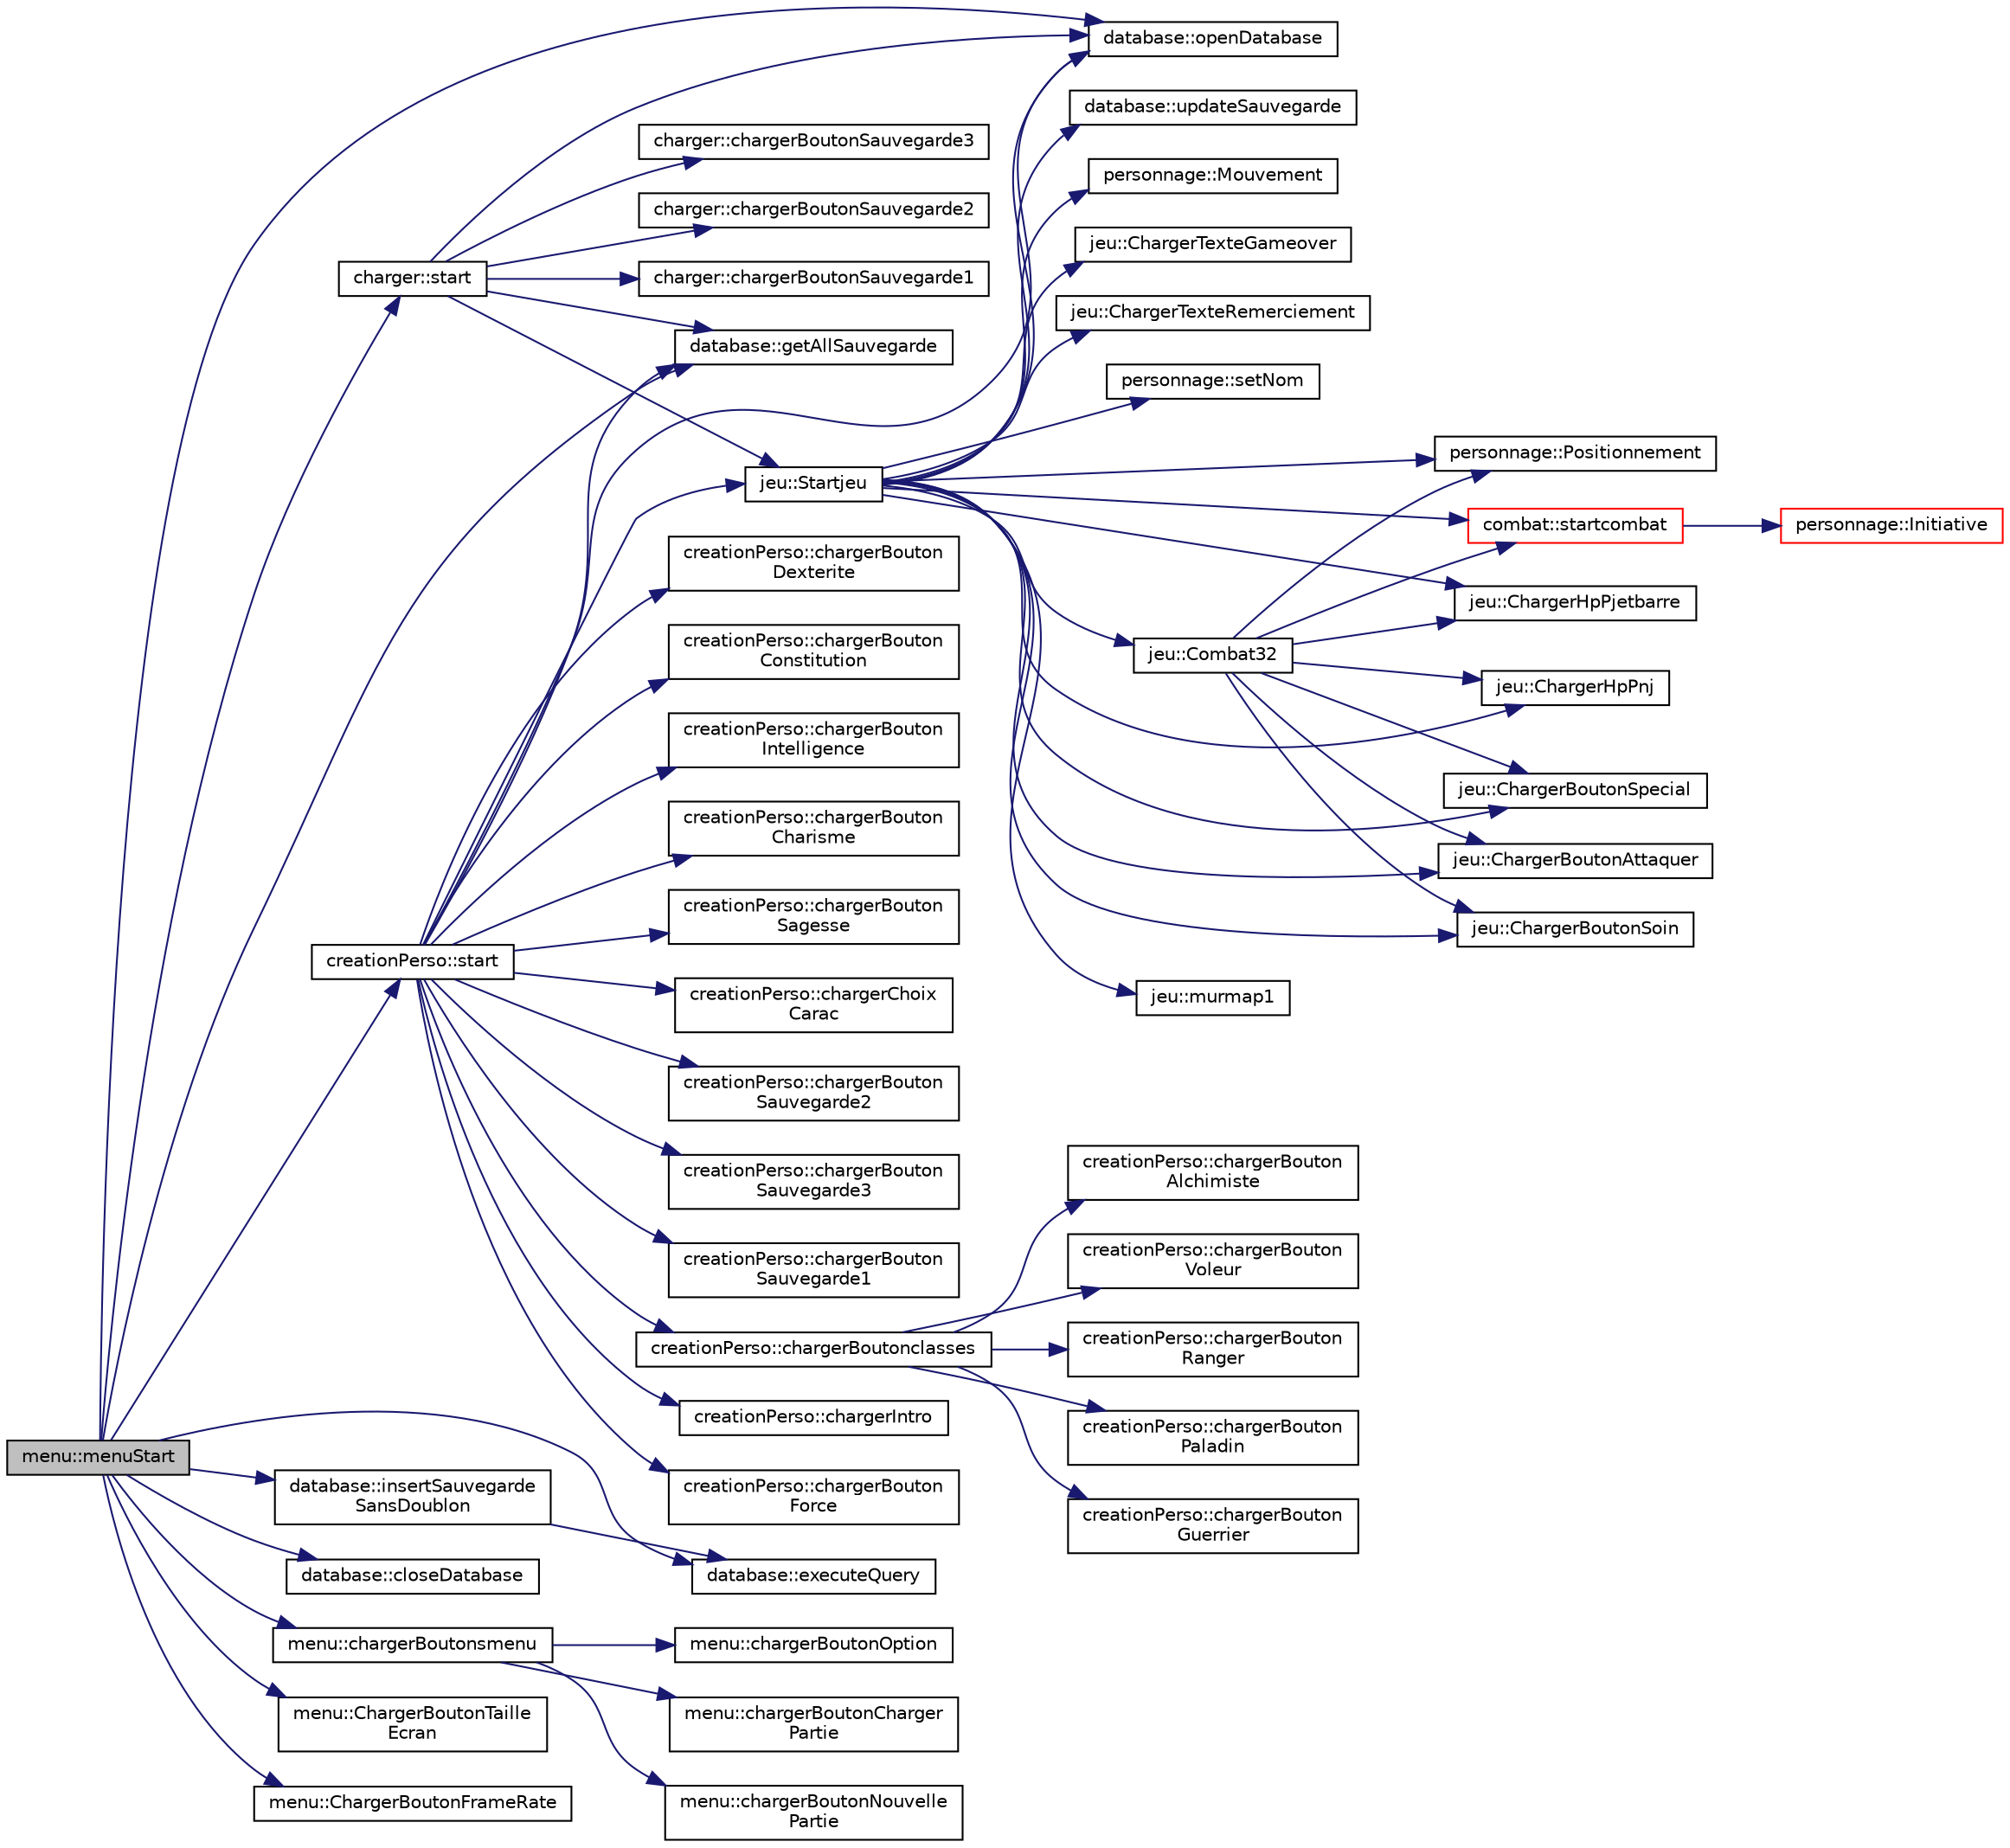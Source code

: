 digraph "menu::menuStart"
{
  edge [fontname="Helvetica",fontsize="10",labelfontname="Helvetica",labelfontsize="10"];
  node [fontname="Helvetica",fontsize="10",shape=record];
  rankdir="LR";
  Node28 [label="menu::menuStart",height=0.2,width=0.4,color="black", fillcolor="grey75", style="filled", fontcolor="black"];
  Node28 -> Node29 [color="midnightblue",fontsize="10",style="solid",fontname="Helvetica"];
  Node29 [label="database::openDatabase",height=0.2,width=0.4,color="black", fillcolor="white", style="filled",URL="$classdatabase.html#a746cfcb8f33de37f99cabce2eef26d2d",tooltip="connection de la base de donnee "];
  Node28 -> Node30 [color="midnightblue",fontsize="10",style="solid",fontname="Helvetica"];
  Node30 [label="database::executeQuery",height=0.2,width=0.4,color="black", fillcolor="white", style="filled",URL="$classdatabase.html#a2ca3b61b5dbb7f02220fd5bc277dcb8a",tooltip="permet l&#39;execution de requete SQL "];
  Node28 -> Node31 [color="midnightblue",fontsize="10",style="solid",fontname="Helvetica"];
  Node31 [label="database::insertSauvegarde\lSansDoublon",height=0.2,width=0.4,color="black", fillcolor="white", style="filled",URL="$classdatabase.html#a287490545fa5fe82219162c6254abbfc",tooltip="permet l&#39;insertion sans doublon "];
  Node31 -> Node30 [color="midnightblue",fontsize="10",style="solid",fontname="Helvetica"];
  Node28 -> Node32 [color="midnightblue",fontsize="10",style="solid",fontname="Helvetica"];
  Node32 [label="database::getAllSauvegarde",height=0.2,width=0.4,color="black", fillcolor="white", style="filled",URL="$classdatabase.html#abf69b9f69151bd9697365b9d69026273",tooltip="retourne la liste de sauvegarde "];
  Node28 -> Node33 [color="midnightblue",fontsize="10",style="solid",fontname="Helvetica"];
  Node33 [label="database::closeDatabase",height=0.2,width=0.4,color="black", fillcolor="white", style="filled",URL="$classdatabase.html#a9c47659b372a4f36bf68413499d4ea95",tooltip="fermeture de la connection a la base de donnee "];
  Node28 -> Node34 [color="midnightblue",fontsize="10",style="solid",fontname="Helvetica"];
  Node34 [label="menu::chargerBoutonsmenu",height=0.2,width=0.4,color="black", fillcolor="white", style="filled",URL="$classmenu.html#acf8e92d81eea07dc6b5dc023469a90ff",tooltip="genere tout les boutons des menu "];
  Node34 -> Node35 [color="midnightblue",fontsize="10",style="solid",fontname="Helvetica"];
  Node35 [label="menu::chargerBoutonOption",height=0.2,width=0.4,color="black", fillcolor="white", style="filled",URL="$classmenu.html#a7b9fc371fe13a2bf37e876d7635299c9",tooltip="creer un bouton BoutonOption "];
  Node34 -> Node36 [color="midnightblue",fontsize="10",style="solid",fontname="Helvetica"];
  Node36 [label="menu::chargerBoutonCharger\lPartie",height=0.2,width=0.4,color="black", fillcolor="white", style="filled",URL="$classmenu.html#ac5f982433431cf4a89d6b8abf6f9cc69",tooltip="creer un bouton BoutonChargerPartie "];
  Node34 -> Node37 [color="midnightblue",fontsize="10",style="solid",fontname="Helvetica"];
  Node37 [label="menu::chargerBoutonNouvelle\lPartie",height=0.2,width=0.4,color="black", fillcolor="white", style="filled",URL="$classmenu.html#ae677fc7873a22b0ed1de9f1f53e85d37",tooltip="creer un bouton BoutonNouvellePartie "];
  Node28 -> Node38 [color="midnightblue",fontsize="10",style="solid",fontname="Helvetica"];
  Node38 [label="creationPerso::start",height=0.2,width=0.4,color="black", fillcolor="white", style="filled",URL="$classcreation_perso.html#abb820eec1f9ab02fb303926d50751f46",tooltip="lance le questionnaire "];
  Node38 -> Node29 [color="midnightblue",fontsize="10",style="solid",fontname="Helvetica"];
  Node38 -> Node32 [color="midnightblue",fontsize="10",style="solid",fontname="Helvetica"];
  Node38 -> Node39 [color="midnightblue",fontsize="10",style="solid",fontname="Helvetica"];
  Node39 [label="creationPerso::chargerBoutonclasses",height=0.2,width=0.4,color="black", fillcolor="white", style="filled",URL="$classcreation_perso.html#a704fea5b029d4c81a32981eb2cc6bb17",tooltip="genere tout les boutons de metier "];
  Node39 -> Node40 [color="midnightblue",fontsize="10",style="solid",fontname="Helvetica"];
  Node40 [label="creationPerso::chargerBouton\lAlchimiste",height=0.2,width=0.4,color="black", fillcolor="white", style="filled",URL="$classcreation_perso.html#a19064b75ffeba3f699290d645467b823",tooltip="creer un bouton alchimiste "];
  Node39 -> Node41 [color="midnightblue",fontsize="10",style="solid",fontname="Helvetica"];
  Node41 [label="creationPerso::chargerBouton\lVoleur",height=0.2,width=0.4,color="black", fillcolor="white", style="filled",URL="$classcreation_perso.html#a6b2ed7464f349b3b88c04751b7f824a4",tooltip="creer un bouton voleur "];
  Node39 -> Node42 [color="midnightblue",fontsize="10",style="solid",fontname="Helvetica"];
  Node42 [label="creationPerso::chargerBouton\lRanger",height=0.2,width=0.4,color="black", fillcolor="white", style="filled",URL="$classcreation_perso.html#a3604fa946dd5ddd44dc61a8f6cc15207",tooltip="creer un bouton ranger "];
  Node39 -> Node43 [color="midnightblue",fontsize="10",style="solid",fontname="Helvetica"];
  Node43 [label="creationPerso::chargerBouton\lPaladin",height=0.2,width=0.4,color="black", fillcolor="white", style="filled",URL="$classcreation_perso.html#a3583fdac495106d90f9fdcf25744756d",tooltip="creer un bouton paladin "];
  Node39 -> Node44 [color="midnightblue",fontsize="10",style="solid",fontname="Helvetica"];
  Node44 [label="creationPerso::chargerBouton\lGuerrier",height=0.2,width=0.4,color="black", fillcolor="white", style="filled",URL="$classcreation_perso.html#a0ffdd6751b6b5c9316da4013dca06a3b",tooltip="creer un bouton guerrier "];
  Node38 -> Node45 [color="midnightblue",fontsize="10",style="solid",fontname="Helvetica"];
  Node45 [label="creationPerso::chargerIntro",height=0.2,width=0.4,color="black", fillcolor="white", style="filled",URL="$classcreation_perso.html#aace7441413b0e1237aac911e71d52db4",tooltip="genere une zone de texte "];
  Node38 -> Node46 [color="midnightblue",fontsize="10",style="solid",fontname="Helvetica"];
  Node46 [label="creationPerso::chargerBouton\lForce",height=0.2,width=0.4,color="black", fillcolor="white", style="filled",URL="$classcreation_perso.html#a9e54babe4f09eb54c7d0447c9b70c15c",tooltip="creer un bouton force "];
  Node38 -> Node47 [color="midnightblue",fontsize="10",style="solid",fontname="Helvetica"];
  Node47 [label="creationPerso::chargerBouton\lDexterite",height=0.2,width=0.4,color="black", fillcolor="white", style="filled",URL="$classcreation_perso.html#a73ab5eb4883e97d65e761115dd683f9d",tooltip="creer un bouton Dexterite transforme le pointeur d&#39;objet chose boutonDexterite en zone cliquable avec..."];
  Node38 -> Node48 [color="midnightblue",fontsize="10",style="solid",fontname="Helvetica"];
  Node48 [label="creationPerso::chargerBouton\lConstitution",height=0.2,width=0.4,color="black", fillcolor="white", style="filled",URL="$classcreation_perso.html#a27c187df48e79402efe24c268b2053da",tooltip="creer un bouton Constitution transforme le pointeur d&#39;objet chose boutonConstitution en zone cliquabl..."];
  Node38 -> Node49 [color="midnightblue",fontsize="10",style="solid",fontname="Helvetica"];
  Node49 [label="creationPerso::chargerBouton\lIntelligence",height=0.2,width=0.4,color="black", fillcolor="white", style="filled",URL="$classcreation_perso.html#aada5728112251fc4cb405af8673e03bb",tooltip="creer un bouton Intelligence transforme le pointeur d&#39;objet chose boutonIntelligence en zone cliquabl..."];
  Node38 -> Node50 [color="midnightblue",fontsize="10",style="solid",fontname="Helvetica"];
  Node50 [label="creationPerso::chargerBouton\lCharisme",height=0.2,width=0.4,color="black", fillcolor="white", style="filled",URL="$classcreation_perso.html#a1388c3e693b227ee94673b6985883394",tooltip="creer un bouton Charisme transforme le pointeur d&#39;objet chose boutonCharisme en zone cliquable avec l..."];
  Node38 -> Node51 [color="midnightblue",fontsize="10",style="solid",fontname="Helvetica"];
  Node51 [label="creationPerso::chargerBouton\lSagesse",height=0.2,width=0.4,color="black", fillcolor="white", style="filled",URL="$classcreation_perso.html#ac9e542e12f58ebf3b1a3325d391b1988",tooltip="creer un bouton Sagesse transforme le pointeur d&#39;objet chose boutonSagesse en zone cliquable avec le ..."];
  Node38 -> Node52 [color="midnightblue",fontsize="10",style="solid",fontname="Helvetica"];
  Node52 [label="creationPerso::chargerChoix\lCarac",height=0.2,width=0.4,color="black", fillcolor="white", style="filled",URL="$classcreation_perso.html#ac73177de9e1409bcd8e0edf404fd90e5",tooltip="genere une zone de texte "];
  Node38 -> Node53 [color="midnightblue",fontsize="10",style="solid",fontname="Helvetica"];
  Node53 [label="creationPerso::chargerBouton\lSauvegarde2",height=0.2,width=0.4,color="black", fillcolor="white", style="filled",URL="$classcreation_perso.html#aff15899701a0221c1a3b97e60a2c7000",tooltip="creer un bouton Sauvegarde2 transforme le pointeur d&#39;objet chose boutonSauvegarde1 en zone cliquable ..."];
  Node38 -> Node54 [color="midnightblue",fontsize="10",style="solid",fontname="Helvetica"];
  Node54 [label="creationPerso::chargerBouton\lSauvegarde3",height=0.2,width=0.4,color="black", fillcolor="white", style="filled",URL="$classcreation_perso.html#aa45669d158425545f7af20320bda0757",tooltip="creer un bouton Sauvegarde3 transforme le pointeur d&#39;objet chose boutonSauvegarde1 en zone cliquable ..."];
  Node38 -> Node55 [color="midnightblue",fontsize="10",style="solid",fontname="Helvetica"];
  Node55 [label="creationPerso::chargerBouton\lSauvegarde1",height=0.2,width=0.4,color="black", fillcolor="white", style="filled",URL="$classcreation_perso.html#a619e558bf68658a349ef0cba5b7f57b7",tooltip="creer un bouton Sauvegarde1 transforme le pointeur d&#39;objet chose boutonSauvegarde1 en zone cliquable ..."];
  Node38 -> Node56 [color="midnightblue",fontsize="10",style="solid",fontname="Helvetica"];
  Node56 [label="jeu::Startjeu",height=0.2,width=0.4,color="black", fillcolor="white", style="filled",URL="$classjeu.html#aeb59c51913d23e2f449ad04f0de2072b",tooltip="lance la fentre principal de jeu "];
  Node56 -> Node57 [color="midnightblue",fontsize="10",style="solid",fontname="Helvetica"];
  Node57 [label="personnage::setNom",height=0.2,width=0.4,color="black", fillcolor="white", style="filled",URL="$classpersonnage.html#a461654f433fa698966bc748f8a6ce040",tooltip="change le nom du personnage "];
  Node56 -> Node58 [color="midnightblue",fontsize="10",style="solid",fontname="Helvetica"];
  Node58 [label="personnage::Positionnement",height=0.2,width=0.4,color="black", fillcolor="white", style="filled",URL="$classpersonnage.html#aa5449bd5d325778ff2c7679d0304d6bb",tooltip="place le sprite sur le rectangle "];
  Node56 -> Node59 [color="midnightblue",fontsize="10",style="solid",fontname="Helvetica"];
  Node59 [label="jeu::murmap1",height=0.2,width=0.4,color="black", fillcolor="white", style="filled",URL="$classjeu.html#a4671d4fd828d6709ca472994855ab4ff"];
  Node56 -> Node29 [color="midnightblue",fontsize="10",style="solid",fontname="Helvetica"];
  Node56 -> Node60 [color="midnightblue",fontsize="10",style="solid",fontname="Helvetica"];
  Node60 [label="database::updateSauvegarde",height=0.2,width=0.4,color="black", fillcolor="white", style="filled",URL="$classdatabase.html#a5112834fd0407d9bd04eabf5a2ebe705",tooltip="modifie une sauvegarde "];
  Node56 -> Node61 [color="midnightblue",fontsize="10",style="solid",fontname="Helvetica"];
  Node61 [label="combat::startcombat",height=0.2,width=0.4,color="red", fillcolor="white", style="filled",URL="$classcombat.html#a0d35d19c972a74a3ba97192ab10d2df1",tooltip="enchaine les tours de combat jusqu&#39;a la mort d&#39;un des participant "];
  Node61 -> Node62 [color="midnightblue",fontsize="10",style="solid",fontname="Helvetica"];
  Node62 [label="personnage::Initiative",height=0.2,width=0.4,color="red", fillcolor="white", style="filled",URL="$classpersonnage.html#a9f8f7d5634942ff7e30567c0fbc1f5c8",tooltip="calcul l&#39;initiative du personnage "];
  Node56 -> Node74 [color="midnightblue",fontsize="10",style="solid",fontname="Helvetica"];
  Node74 [label="jeu::ChargerHpPjetbarre",height=0.2,width=0.4,color="black", fillcolor="white", style="filled",URL="$classjeu.html#a2793dcdba700455a3b1353dcc18a048e",tooltip="charge le sprite qui entoure la barre de vie et gerre la redimension de la barre de vie ..."];
  Node56 -> Node75 [color="midnightblue",fontsize="10",style="solid",fontname="Helvetica"];
  Node75 [label="jeu::ChargerHpPnj",height=0.2,width=0.4,color="black", fillcolor="white", style="filled",URL="$classjeu.html#a6cf6a0482228d4b76ba62a6589aab74e",tooltip="charge le sprite qui entoure la barre de vie et gerre la redimension de la barre de vie ..."];
  Node56 -> Node76 [color="midnightblue",fontsize="10",style="solid",fontname="Helvetica"];
  Node76 [label="jeu::ChargerBoutonSpecial",height=0.2,width=0.4,color="black", fillcolor="white", style="filled",URL="$classjeu.html#a78dcb0b1f6e462a994ddcf28ce059115",tooltip="creer un boutonSpecial "];
  Node56 -> Node77 [color="midnightblue",fontsize="10",style="solid",fontname="Helvetica"];
  Node77 [label="jeu::ChargerBoutonAttaquer",height=0.2,width=0.4,color="black", fillcolor="white", style="filled",URL="$classjeu.html#a9d82e7f21e8863d1ed8bc7ef7d7aec87",tooltip="creer un boutonAttaquer "];
  Node56 -> Node78 [color="midnightblue",fontsize="10",style="solid",fontname="Helvetica"];
  Node78 [label="jeu::ChargerBoutonSoin",height=0.2,width=0.4,color="black", fillcolor="white", style="filled",URL="$classjeu.html#a176fa4a5355a3529a833592d8f81294e",tooltip="creer un boutonSoin "];
  Node56 -> Node79 [color="midnightblue",fontsize="10",style="solid",fontname="Helvetica"];
  Node79 [label="jeu::Combat32",height=0.2,width=0.4,color="black", fillcolor="white", style="filled",URL="$classjeu.html#a63596fcd7c1a89fa40d5f5d89a159828",tooltip="lance une fenetre de combat et un thread d&#39;un objet combat "];
  Node79 -> Node61 [color="midnightblue",fontsize="10",style="solid",fontname="Helvetica"];
  Node79 -> Node58 [color="midnightblue",fontsize="10",style="solid",fontname="Helvetica"];
  Node79 -> Node77 [color="midnightblue",fontsize="10",style="solid",fontname="Helvetica"];
  Node79 -> Node78 [color="midnightblue",fontsize="10",style="solid",fontname="Helvetica"];
  Node79 -> Node74 [color="midnightblue",fontsize="10",style="solid",fontname="Helvetica"];
  Node79 -> Node75 [color="midnightblue",fontsize="10",style="solid",fontname="Helvetica"];
  Node79 -> Node76 [color="midnightblue",fontsize="10",style="solid",fontname="Helvetica"];
  Node56 -> Node80 [color="midnightblue",fontsize="10",style="solid",fontname="Helvetica"];
  Node80 [label="personnage::Mouvement",height=0.2,width=0.4,color="black", fillcolor="white", style="filled",URL="$classpersonnage.html#ace7628e7c3d3fc81dae375d51b3beb50",tooltip="permet de deplacer le personnage "];
  Node56 -> Node81 [color="midnightblue",fontsize="10",style="solid",fontname="Helvetica"];
  Node81 [label="jeu::ChargerTexteGameover",height=0.2,width=0.4,color="black", fillcolor="white", style="filled",URL="$classjeu.html#a79b4c4305a9aa1dde4183547ffb94203",tooltip="genere une zone de texte "];
  Node56 -> Node82 [color="midnightblue",fontsize="10",style="solid",fontname="Helvetica"];
  Node82 [label="jeu::ChargerTexteRemerciement",height=0.2,width=0.4,color="black", fillcolor="white", style="filled",URL="$classjeu.html#a3c2e2246dd5ee2d41ccf37c7e78262d0",tooltip="genere une zone de texte "];
  Node28 -> Node83 [color="midnightblue",fontsize="10",style="solid",fontname="Helvetica"];
  Node83 [label="charger::start",height=0.2,width=0.4,color="black", fillcolor="white", style="filled",URL="$classcharger.html#a8e98fa0fa752226f1bf578b5d01a6319",tooltip="creer une fenetre et affiche les 3 sauvegardes "];
  Node83 -> Node29 [color="midnightblue",fontsize="10",style="solid",fontname="Helvetica"];
  Node83 -> Node32 [color="midnightblue",fontsize="10",style="solid",fontname="Helvetica"];
  Node83 -> Node84 [color="midnightblue",fontsize="10",style="solid",fontname="Helvetica"];
  Node84 [label="charger::chargerBoutonSauvegarde3",height=0.2,width=0.4,color="black", fillcolor="white", style="filled",URL="$classcharger.html#a4d72ffa3dccbc7b0cca8be8da5d22de6",tooltip="creer un bouton Sauvegarde1 transforme le pointeur d&#39;objet chose boutonSauvegarde3 en zone cliquable ..."];
  Node83 -> Node85 [color="midnightblue",fontsize="10",style="solid",fontname="Helvetica"];
  Node85 [label="charger::chargerBoutonSauvegarde2",height=0.2,width=0.4,color="black", fillcolor="white", style="filled",URL="$classcharger.html#adfbbcec1cd93c4b06284e8743c79925e",tooltip="creer un bouton Sauvegarde1 transforme le pointeur d&#39;objet chose boutonSauvegarde2 en zone cliquable ..."];
  Node83 -> Node86 [color="midnightblue",fontsize="10",style="solid",fontname="Helvetica"];
  Node86 [label="charger::chargerBoutonSauvegarde1",height=0.2,width=0.4,color="black", fillcolor="white", style="filled",URL="$classcharger.html#abde85cfd32f9917182de0df3f5001208",tooltip="creer un bouton Sauvegarde1 transforme le pointeur d&#39;objet chose boutonSauvegarde1 en zone cliquable ..."];
  Node83 -> Node56 [color="midnightblue",fontsize="10",style="solid",fontname="Helvetica"];
  Node28 -> Node87 [color="midnightblue",fontsize="10",style="solid",fontname="Helvetica"];
  Node87 [label="menu::ChargerBoutonTaille\lEcran",height=0.2,width=0.4,color="black", fillcolor="white", style="filled",URL="$classmenu.html#a97deef80922bf2c9959a495f236516a1",tooltip="creer un bouton BoutonTailleEcran "];
  Node28 -> Node88 [color="midnightblue",fontsize="10",style="solid",fontname="Helvetica"];
  Node88 [label="menu::ChargerBoutonFrameRate",height=0.2,width=0.4,color="black", fillcolor="white", style="filled",URL="$classmenu.html#ad6efc2e7479c9214b699b29f9ed82815",tooltip="creer un bouton FrameRate "];
}
